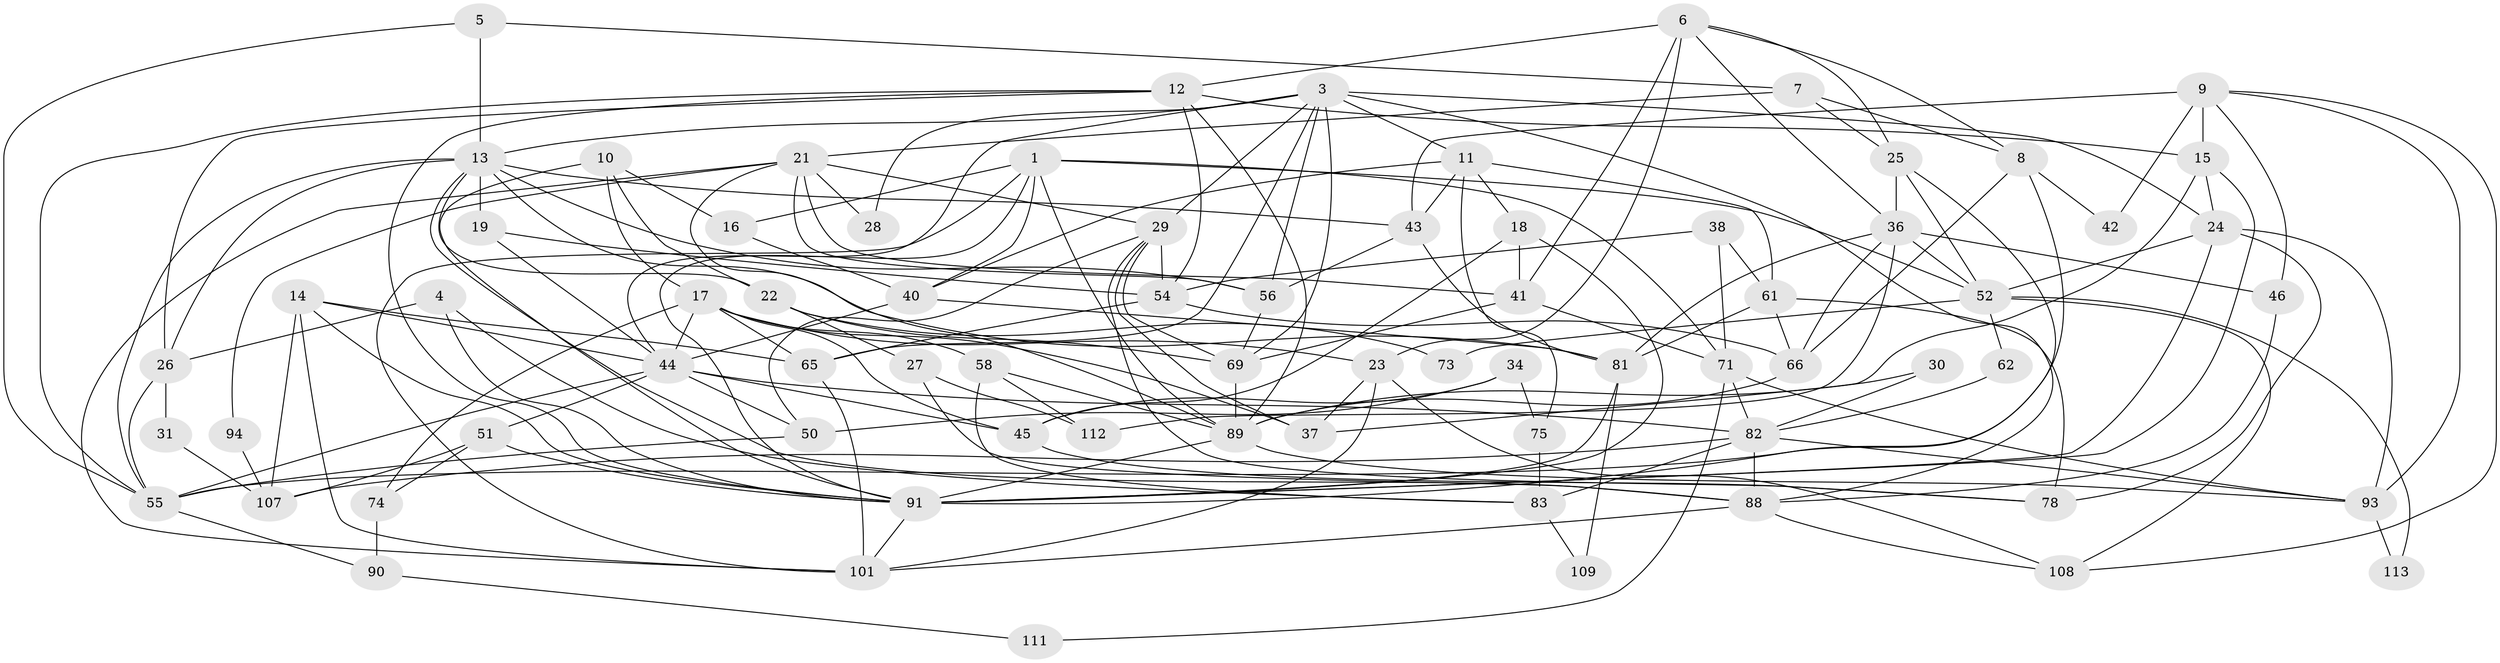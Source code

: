 // original degree distribution, {7: 0.034782608695652174, 2: 0.14782608695652175, 4: 0.2608695652173913, 3: 0.26956521739130435, 6: 0.06086956521739131, 5: 0.2, 8: 0.008695652173913044, 9: 0.008695652173913044, 11: 0.008695652173913044}
// Generated by graph-tools (version 1.1) at 2025/41/03/06/25 10:41:59]
// undirected, 73 vertices, 183 edges
graph export_dot {
graph [start="1"]
  node [color=gray90,style=filled];
  1 [super="+2"];
  3 [super="+85"];
  4;
  5;
  6;
  7 [super="+33"];
  8 [super="+110"];
  9 [super="+35"];
  10;
  11 [super="+96"];
  12 [super="+99"];
  13 [super="+79"];
  14 [super="+48"];
  15;
  16 [super="+95"];
  17 [super="+32"];
  18 [super="+20"];
  19;
  21 [super="+67"];
  22 [super="+86"];
  23 [super="+68"];
  24 [super="+60"];
  25 [super="+87"];
  26 [super="+49"];
  27;
  28;
  29 [super="+53"];
  30;
  31;
  34;
  36 [super="+39"];
  37;
  38;
  40;
  41 [super="+72"];
  42 [super="+47"];
  43;
  44 [super="+77"];
  45 [super="+59"];
  46;
  50;
  51;
  52 [super="+100"];
  54 [super="+57"];
  55 [super="+63"];
  56 [super="+76"];
  58 [super="+80"];
  61 [super="+64"];
  62;
  65 [super="+114"];
  66 [super="+103"];
  69 [super="+70"];
  71 [super="+97"];
  73;
  74;
  75;
  78 [super="+84"];
  81 [super="+92"];
  82;
  83 [super="+98"];
  88 [super="+104"];
  89 [super="+115"];
  90;
  91 [super="+106"];
  93 [super="+102"];
  94;
  101 [super="+105"];
  107;
  108;
  109;
  111;
  112;
  113;
  1 -- 40;
  1 -- 71;
  1 -- 16;
  1 -- 89;
  1 -- 52;
  1 -- 91;
  1 -- 101;
  3 -- 44;
  3 -- 13;
  3 -- 28;
  3 -- 65;
  3 -- 69;
  3 -- 11;
  3 -- 56 [weight=2];
  3 -- 88;
  3 -- 29;
  3 -- 24;
  4 -- 26;
  4 -- 83;
  4 -- 91;
  5 -- 55;
  5 -- 13;
  5 -- 7;
  6 -- 12;
  6 -- 36;
  6 -- 41;
  6 -- 8;
  6 -- 23;
  6 -- 25;
  7 -- 8;
  7 -- 25;
  7 -- 21;
  8 -- 55;
  8 -- 66;
  8 -- 42;
  9 -- 43;
  9 -- 42 [weight=2];
  9 -- 108;
  9 -- 46;
  9 -- 15;
  9 -- 93;
  10 -- 91;
  10 -- 16;
  10 -- 17;
  10 -- 22;
  11 -- 43;
  11 -- 18;
  11 -- 40;
  11 -- 75;
  11 -- 61;
  12 -- 54;
  12 -- 91;
  12 -- 89;
  12 -- 26;
  12 -- 55;
  12 -- 15;
  13 -- 22;
  13 -- 19;
  13 -- 56;
  13 -- 55;
  13 -- 88;
  13 -- 43;
  13 -- 81;
  13 -- 26;
  14 -- 91;
  14 -- 107;
  14 -- 65;
  14 -- 101;
  14 -- 44;
  15 -- 24;
  15 -- 91;
  15 -- 37;
  16 -- 40;
  17 -- 37;
  17 -- 74;
  17 -- 58;
  17 -- 65;
  17 -- 23;
  17 -- 44;
  17 -- 45;
  18 -- 45 [weight=2];
  18 -- 41;
  18 -- 91;
  19 -- 44;
  19 -- 54;
  21 -- 101;
  21 -- 29;
  21 -- 41;
  21 -- 56;
  21 -- 89;
  21 -- 28;
  21 -- 94;
  22 -- 27;
  22 -- 73;
  22 -- 69;
  23 -- 37;
  23 -- 108;
  23 -- 101;
  24 -- 91;
  24 -- 93 [weight=2];
  24 -- 52;
  24 -- 78;
  25 -- 52;
  25 -- 36;
  25 -- 91;
  26 -- 55;
  26 -- 31;
  27 -- 112;
  27 -- 88;
  29 -- 50;
  29 -- 37;
  29 -- 69;
  29 -- 54;
  29 -- 78;
  30 -- 82;
  30 -- 89;
  31 -- 107;
  34 -- 50;
  34 -- 75;
  34 -- 45;
  36 -- 112;
  36 -- 81;
  36 -- 66;
  36 -- 46;
  36 -- 52;
  38 -- 54;
  38 -- 71;
  38 -- 61;
  40 -- 81;
  40 -- 44;
  41 -- 71;
  41 -- 69;
  43 -- 81;
  43 -- 56;
  44 -- 50;
  44 -- 82;
  44 -- 51;
  44 -- 55;
  44 -- 45;
  45 -- 78;
  46 -- 88;
  50 -- 55;
  51 -- 107;
  51 -- 74;
  51 -- 91;
  52 -- 62;
  52 -- 113;
  52 -- 73;
  52 -- 108;
  54 -- 65;
  54 -- 66;
  55 -- 90;
  56 -- 69;
  58 -- 89;
  58 -- 112;
  58 -- 83;
  61 -- 81;
  61 -- 66;
  61 -- 78;
  62 -- 82;
  65 -- 101;
  66 -- 89;
  69 -- 89;
  71 -- 93;
  71 -- 111;
  71 -- 82;
  74 -- 90;
  75 -- 83;
  81 -- 109;
  81 -- 91;
  82 -- 93;
  82 -- 83;
  82 -- 88;
  82 -- 107;
  83 -- 109;
  88 -- 108;
  88 -- 101;
  89 -- 91;
  89 -- 93;
  90 -- 111;
  91 -- 101;
  93 -- 113;
  94 -- 107;
}
